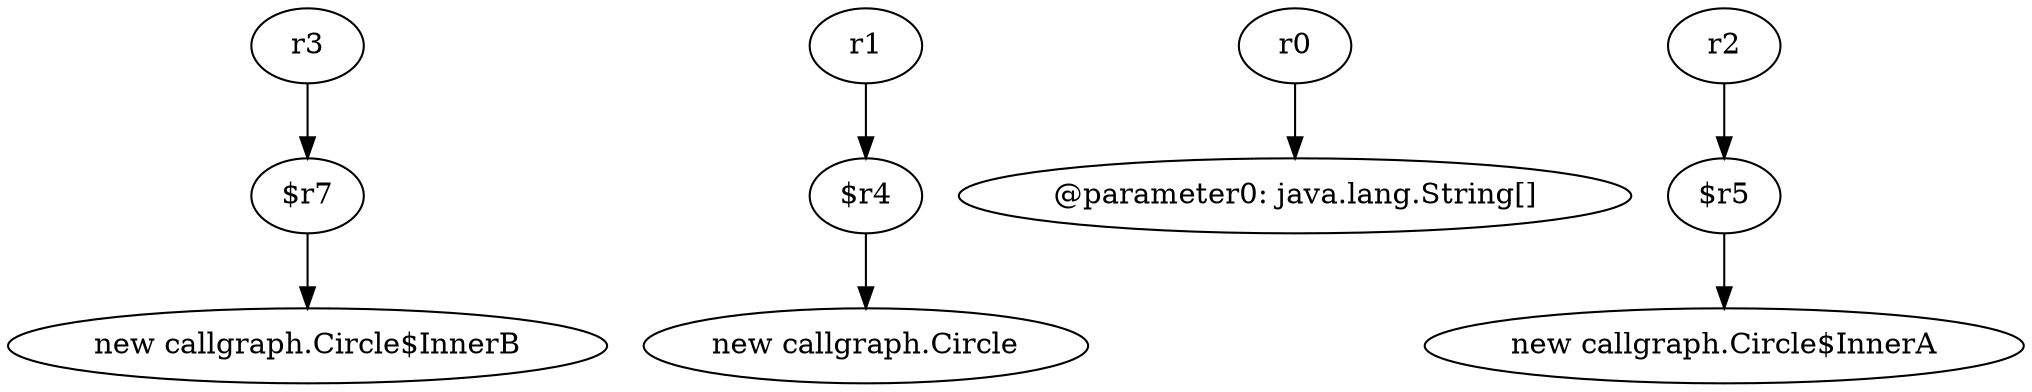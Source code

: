 digraph g {
0[label="r3"]
1[label="$r7"]
0->1[label=""]
2[label="$r4"]
3[label="new callgraph.Circle"]
2->3[label=""]
4[label="r0"]
5[label="@parameter0: java.lang.String[]"]
4->5[label=""]
6[label="$r5"]
7[label="new callgraph.Circle$InnerA"]
6->7[label=""]
8[label="new callgraph.Circle$InnerB"]
1->8[label=""]
9[label="r1"]
9->2[label=""]
10[label="r2"]
10->6[label=""]
}